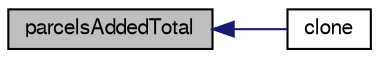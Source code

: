 digraph "parcelsAddedTotal"
{
  bgcolor="transparent";
  edge [fontname="FreeSans",fontsize="10",labelfontname="FreeSans",labelfontsize="10"];
  node [fontname="FreeSans",fontsize="10",shape=record];
  rankdir="LR";
  Node1471 [label="parcelsAddedTotal",height=0.2,width=0.4,color="black", fillcolor="grey75", style="filled", fontcolor="black"];
  Node1471 -> Node1472 [dir="back",color="midnightblue",fontsize="10",style="solid",fontname="FreeSans"];
  Node1472 [label="clone",height=0.2,width=0.4,color="black",URL="$a24074.html#ac6d7055f88f8ceb366a9f64d3ba635e0",tooltip="Construct and return a clone. "];
}
